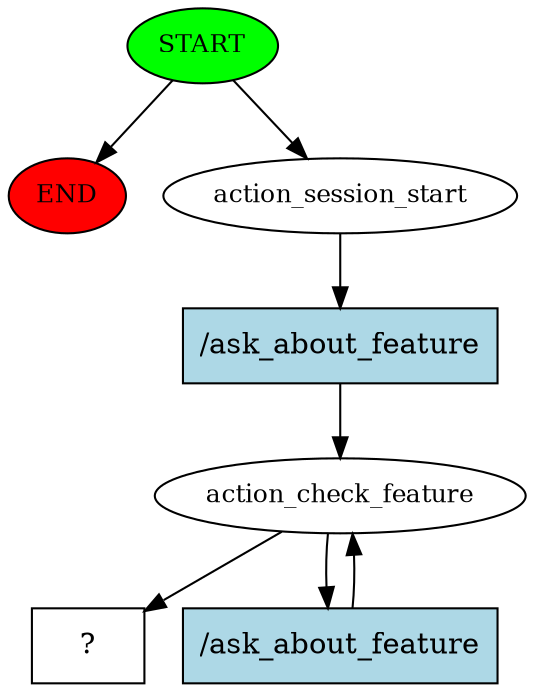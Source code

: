 digraph  {
0 [class="start active", fillcolor=green, fontsize=12, label=START, style=filled];
"-1" [class=end, fillcolor=red, fontsize=12, label=END, style=filled];
1 [class=active, fontsize=12, label=action_session_start];
2 [class=active, fontsize=12, label=action_check_feature];
4 [class="intent dashed active", label="  ?  ", shape=rect];
5 [class="intent active", fillcolor=lightblue, label="/ask_about_feature", shape=rect, style=filled];
6 [class="intent active", fillcolor=lightblue, label="/ask_about_feature", shape=rect, style=filled];
0 -> "-1"  [class="", key=NONE, label=""];
0 -> 1  [class=active, key=NONE, label=""];
1 -> 5  [class=active, key=0];
2 -> 4  [class=active, key=NONE, label=""];
2 -> 6  [class=active, key=0];
5 -> 2  [class=active, key=0];
6 -> 2  [class=active, key=0];
}
